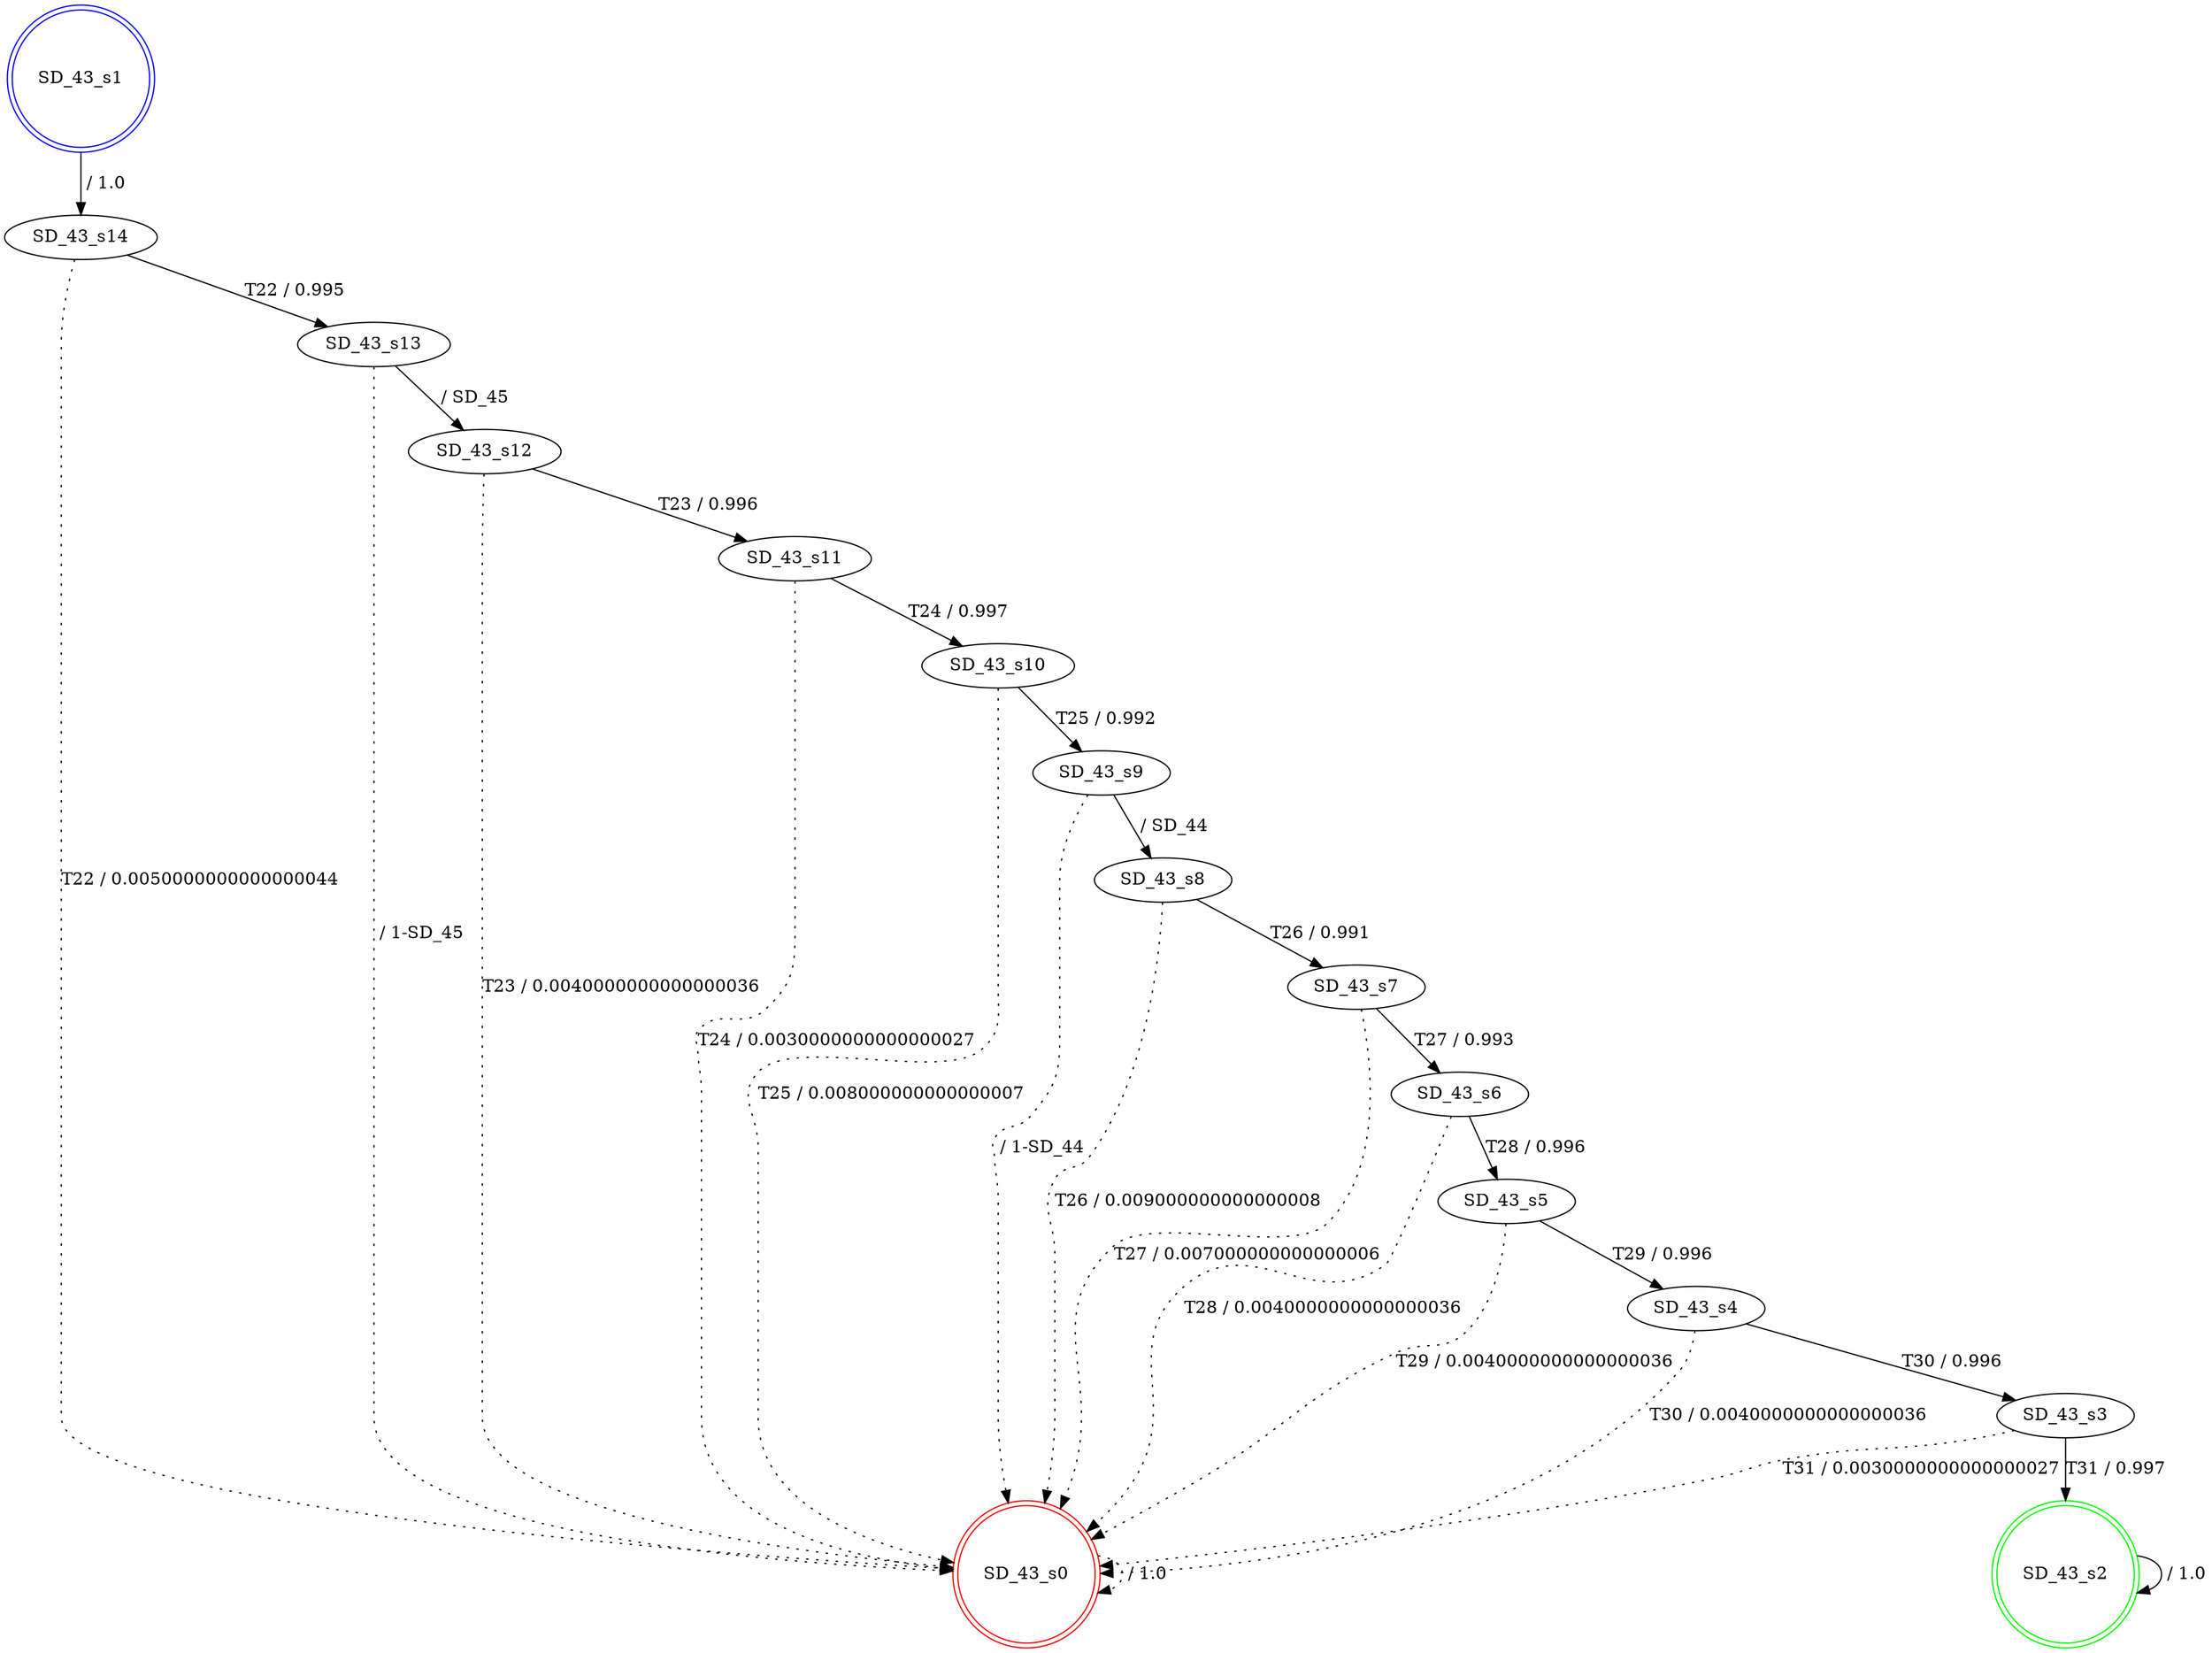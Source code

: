 digraph graphname {
SD_43_s0 [label="SD_43_s0",color=red,shape=doublecircle ];
SD_43_s1 [label="SD_43_s1",color=blue,shape=doublecircle ];
SD_43_s2 [label="SD_43_s2",color=green,shape=doublecircle ];
SD_43_s3 [label="SD_43_s3" ];
SD_43_s4 [label="SD_43_s4" ];
SD_43_s5 [label="SD_43_s5" ];
SD_43_s6 [label="SD_43_s6" ];
SD_43_s7 [label="SD_43_s7" ];
SD_43_s8 [label="SD_43_s8" ];
SD_43_s9 [label="SD_43_s9" ];
SD_43_s10 [label="SD_43_s10" ];
SD_43_s11 [label="SD_43_s11" ];
SD_43_s12 [label="SD_43_s12" ];
SD_43_s13 [label="SD_43_s13" ];
SD_43_s14 [label="SD_43_s14" ];
SD_43_s0 -> SD_43_s0 [label=" / 1.0", style=dotted];
SD_43_s1 -> SD_43_s14 [label=" / 1.0"];
SD_43_s2 -> SD_43_s2 [label=" / 1.0"];
SD_43_s3 -> SD_43_s2 [label="T31 / 0.997"];
SD_43_s3 -> SD_43_s0 [label="T31 / 0.0030000000000000027", style=dotted];
SD_43_s4 -> SD_43_s3 [label="T30 / 0.996"];
SD_43_s4 -> SD_43_s0 [label="T30 / 0.0040000000000000036", style=dotted];
SD_43_s5 -> SD_43_s4 [label="T29 / 0.996"];
SD_43_s5 -> SD_43_s0 [label="T29 / 0.0040000000000000036", style=dotted];
SD_43_s6 -> SD_43_s5 [label="T28 / 0.996"];
SD_43_s6 -> SD_43_s0 [label="T28 / 0.0040000000000000036", style=dotted];
SD_43_s7 -> SD_43_s6 [label="T27 / 0.993"];
SD_43_s7 -> SD_43_s0 [label="T27 / 0.007000000000000006", style=dotted];
SD_43_s8 -> SD_43_s7 [label="T26 / 0.991"];
SD_43_s8 -> SD_43_s0 [label="T26 / 0.009000000000000008", style=dotted];
SD_43_s9 -> SD_43_s8 [label=" / SD_44"];
SD_43_s9 -> SD_43_s0 [label=" / 1-SD_44", style=dotted];
SD_43_s10 -> SD_43_s9 [label="T25 / 0.992"];
SD_43_s10 -> SD_43_s0 [label="T25 / 0.008000000000000007", style=dotted];
SD_43_s11 -> SD_43_s10 [label="T24 / 0.997"];
SD_43_s11 -> SD_43_s0 [label="T24 / 0.0030000000000000027", style=dotted];
SD_43_s12 -> SD_43_s11 [label="T23 / 0.996"];
SD_43_s12 -> SD_43_s0 [label="T23 / 0.0040000000000000036", style=dotted];
SD_43_s13 -> SD_43_s12 [label=" / SD_45"];
SD_43_s13 -> SD_43_s0 [label=" / 1-SD_45", style=dotted];
SD_43_s14 -> SD_43_s13 [label="T22 / 0.995"];
SD_43_s14 -> SD_43_s0 [label="T22 / 0.0050000000000000044", style=dotted];
}